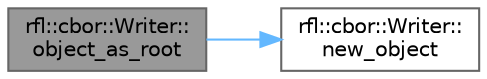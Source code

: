 digraph "rfl::cbor::Writer::object_as_root"
{
 // LATEX_PDF_SIZE
  bgcolor="transparent";
  edge [fontname=Helvetica,fontsize=10,labelfontname=Helvetica,labelfontsize=10];
  node [fontname=Helvetica,fontsize=10,shape=box,height=0.2,width=0.4];
  rankdir="LR";
  Node1 [id="Node000001",label="rfl::cbor::Writer::\lobject_as_root",height=0.2,width=0.4,color="gray40", fillcolor="grey60", style="filled", fontcolor="black",tooltip=" "];
  Node1 -> Node2 [id="edge1_Node000001_Node000002",color="steelblue1",style="solid",tooltip=" "];
  Node2 [id="Node000002",label="rfl::cbor::Writer::\lnew_object",height=0.2,width=0.4,color="grey40", fillcolor="white", style="filled",URL="$classrfl_1_1cbor_1_1_writer.html#a77fdf722aa1e56622e3cbd55ef906264",tooltip=" "];
}
